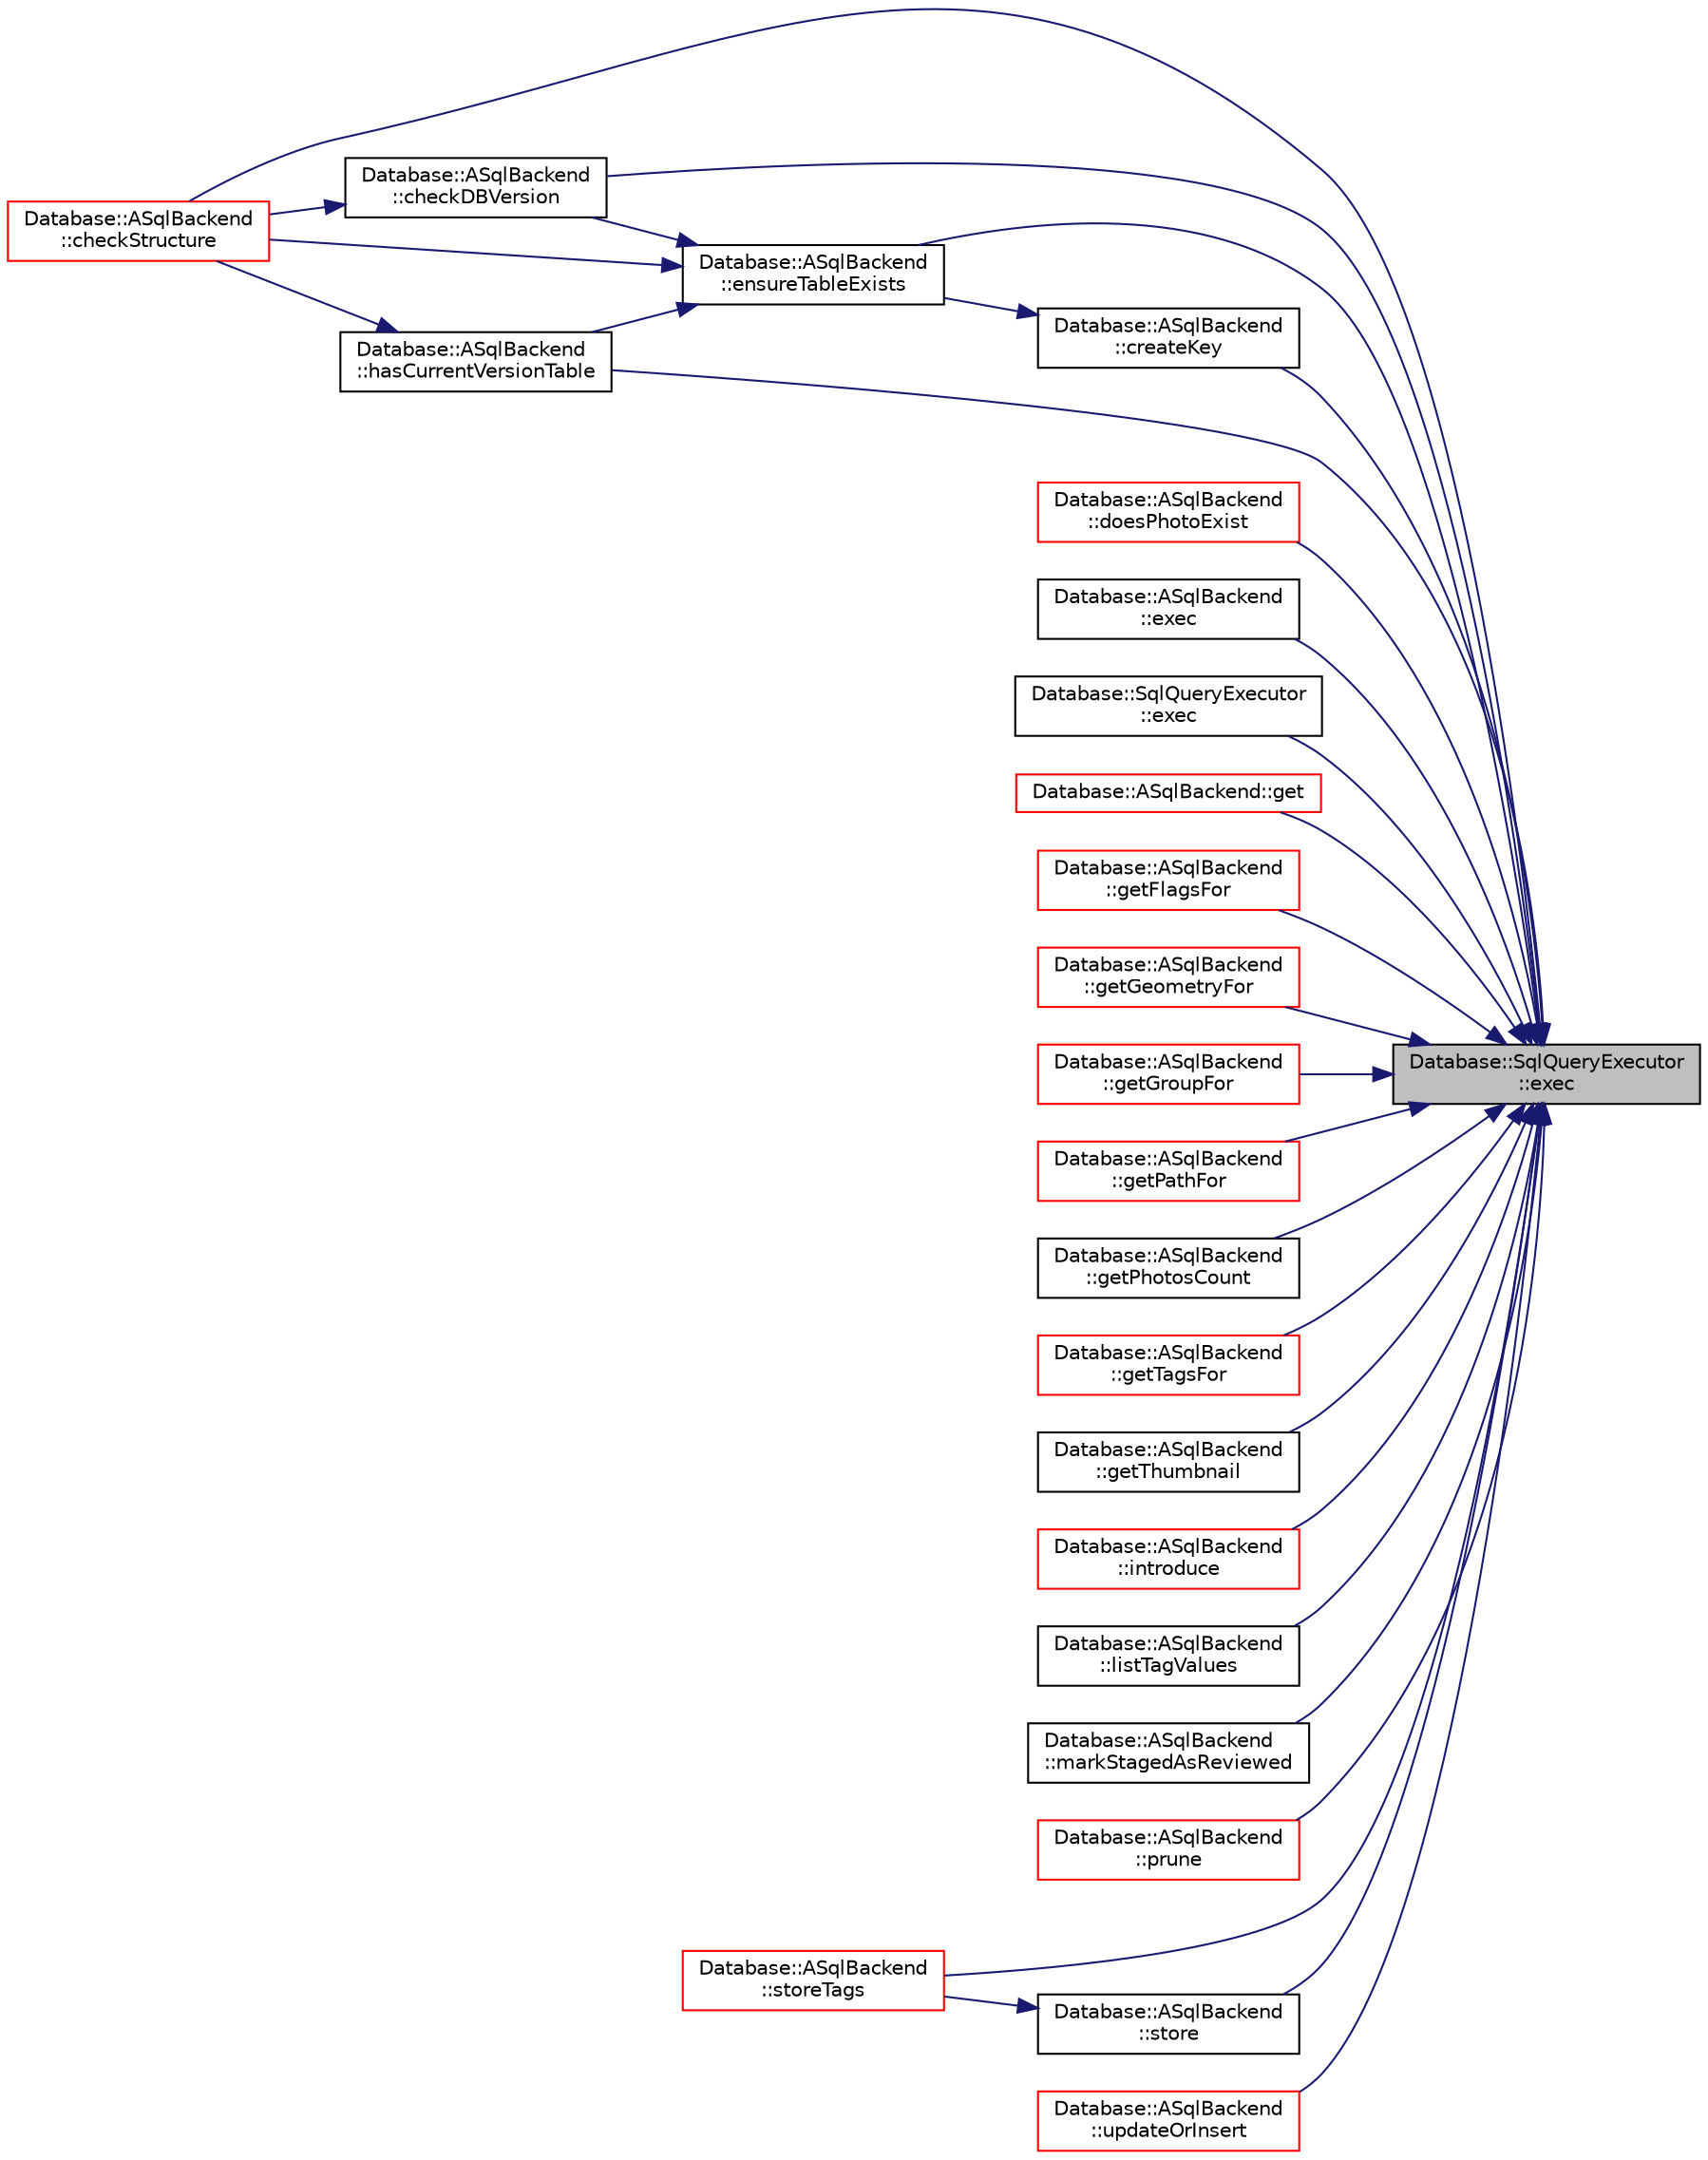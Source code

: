 digraph "Database::SqlQueryExecutor::exec"
{
 // LATEX_PDF_SIZE
  edge [fontname="Helvetica",fontsize="10",labelfontname="Helvetica",labelfontsize="10"];
  node [fontname="Helvetica",fontsize="10",shape=record];
  rankdir="RL";
  Node1 [label="Database::SqlQueryExecutor\l::exec",height=0.2,width=0.4,color="black", fillcolor="grey75", style="filled", fontcolor="black",tooltip=" "];
  Node1 -> Node2 [dir="back",color="midnightblue",fontsize="10",style="solid",fontname="Helvetica"];
  Node2 [label="Database::ASqlBackend\l::checkDBVersion",height=0.2,width=0.4,color="black", fillcolor="white", style="filled",URL="$class_database_1_1_a_sql_backend.html#aa1069ca198133cd660ca6a76c5861b81",tooltip="check current db version and upgrade structures if required"];
  Node2 -> Node3 [dir="back",color="midnightblue",fontsize="10",style="solid",fontname="Helvetica"];
  Node3 [label="Database::ASqlBackend\l::checkStructure",height=0.2,width=0.4,color="red", fillcolor="white", style="filled",URL="$class_database_1_1_a_sql_backend.html#ad00a7bed2c2268620552f6c1a64616f5",tooltip="validate database consistency"];
  Node1 -> Node3 [dir="back",color="midnightblue",fontsize="10",style="solid",fontname="Helvetica"];
  Node1 -> Node5 [dir="back",color="midnightblue",fontsize="10",style="solid",fontname="Helvetica"];
  Node5 [label="Database::ASqlBackend\l::createKey",height=0.2,width=0.4,color="black", fillcolor="white", style="filled",URL="$class_database_1_1_a_sql_backend.html#af290d7256ff8cb9c611ffded92447aa6",tooltip="prepare sql statement for KEY creation"];
  Node5 -> Node6 [dir="back",color="midnightblue",fontsize="10",style="solid",fontname="Helvetica"];
  Node6 [label="Database::ASqlBackend\l::ensureTableExists",height=0.2,width=0.4,color="black", fillcolor="white", style="filled",URL="$class_database_1_1_a_sql_backend.html#a6b163257b1e7f0027236542016baf8a6",tooltip="Make sure given table exists in database."];
  Node6 -> Node2 [dir="back",color="midnightblue",fontsize="10",style="solid",fontname="Helvetica"];
  Node6 -> Node3 [dir="back",color="midnightblue",fontsize="10",style="solid",fontname="Helvetica"];
  Node6 -> Node7 [dir="back",color="midnightblue",fontsize="10",style="solid",fontname="Helvetica"];
  Node7 [label="Database::ASqlBackend\l::hasCurrentVersionTable",height=0.2,width=0.4,color="black", fillcolor="white", style="filled",URL="$class_database_1_1_a_sql_backend.html#a9786615c15a6e0e878960d5e958012b2",tooltip=" "];
  Node7 -> Node3 [dir="back",color="midnightblue",fontsize="10",style="solid",fontname="Helvetica"];
  Node1 -> Node8 [dir="back",color="midnightblue",fontsize="10",style="solid",fontname="Helvetica"];
  Node8 [label="Database::ASqlBackend\l::doesPhotoExist",height=0.2,width=0.4,color="red", fillcolor="white", style="filled",URL="$class_database_1_1_a_sql_backend.html#a9fa3a0d6b981521fe6d75b116da62fed",tooltip="check if"];
  Node1 -> Node6 [dir="back",color="midnightblue",fontsize="10",style="solid",fontname="Helvetica"];
  Node1 -> Node16 [dir="back",color="midnightblue",fontsize="10",style="solid",fontname="Helvetica"];
  Node16 [label="Database::ASqlBackend\l::exec",height=0.2,width=0.4,color="black", fillcolor="white", style="filled",URL="$class_database_1_1_a_sql_backend.html#a8c3289f1a2a5c783309eb9bd1db939e4",tooltip="Execute query."];
  Node1 -> Node17 [dir="back",color="midnightblue",fontsize="10",style="solid",fontname="Helvetica"];
  Node17 [label="Database::SqlQueryExecutor\l::exec",height=0.2,width=0.4,color="black", fillcolor="white", style="filled",URL="$class_database_1_1_sql_query_executor.html#ac5b00c0e23fdcd229dbe880e771fdd1f",tooltip=" "];
  Node1 -> Node18 [dir="back",color="midnightblue",fontsize="10",style="solid",fontname="Helvetica"];
  Node18 [label="Database::ASqlBackend::get",height=0.2,width=0.4,color="red", fillcolor="white", style="filled",URL="$class_database_1_1_a_sql_backend.html#a41e84695cdf694bf0cba52495164997c",tooltip="get flag value"];
  Node1 -> Node21 [dir="back",color="midnightblue",fontsize="10",style="solid",fontname="Helvetica"];
  Node21 [label="Database::ASqlBackend\l::getFlagsFor",height=0.2,width=0.4,color="red", fillcolor="white", style="filled",URL="$class_database_1_1_a_sql_backend.html#abcf031def9563be78611d22e14e94f6f",tooltip="read flags for photo"];
  Node1 -> Node22 [dir="back",color="midnightblue",fontsize="10",style="solid",fontname="Helvetica"];
  Node22 [label="Database::ASqlBackend\l::getGeometryFor",height=0.2,width=0.4,color="red", fillcolor="white", style="filled",URL="$class_database_1_1_a_sql_backend.html#ac3dff9d69e5311d8e5ac7090c42225f5",tooltip="read photo's geometry"];
  Node1 -> Node23 [dir="back",color="midnightblue",fontsize="10",style="solid",fontname="Helvetica"];
  Node23 [label="Database::ASqlBackend\l::getGroupFor",height=0.2,width=0.4,color="red", fillcolor="white", style="filled",URL="$class_database_1_1_a_sql_backend.html#a8f9836cdac088f4b01cd62b51926a2a0",tooltip="read details about group"];
  Node1 -> Node24 [dir="back",color="midnightblue",fontsize="10",style="solid",fontname="Helvetica"];
  Node24 [label="Database::ASqlBackend\l::getPathFor",height=0.2,width=0.4,color="red", fillcolor="white", style="filled",URL="$class_database_1_1_a_sql_backend.html#ad882d8655cd694ff0ba4967c30f36fcf",tooltip="read photo path"];
  Node1 -> Node25 [dir="back",color="midnightblue",fontsize="10",style="solid",fontname="Helvetica"];
  Node25 [label="Database::ASqlBackend\l::getPhotosCount",height=0.2,width=0.4,color="black", fillcolor="white", style="filled",URL="$class_database_1_1_a_sql_backend.html#a836670f22b3282242eaefb1db2c53fe5",tooltip="Count photos matching filter."];
  Node1 -> Node26 [dir="back",color="midnightblue",fontsize="10",style="solid",fontname="Helvetica"];
  Node26 [label="Database::ASqlBackend\l::getTagsFor",height=0.2,width=0.4,color="red", fillcolor="white", style="filled",URL="$class_database_1_1_a_sql_backend.html#adcb6eb7ac6bcd49815d7b7e0f670c602",tooltip="get all tags assigned to photo"];
  Node1 -> Node27 [dir="back",color="midnightblue",fontsize="10",style="solid",fontname="Helvetica"];
  Node27 [label="Database::ASqlBackend\l::getThumbnail",height=0.2,width=0.4,color="black", fillcolor="white", style="filled",URL="$class_database_1_1_a_sql_backend.html#a03bd96a6f2fd8b32f33be3fa5e488e61",tooltip=" "];
  Node1 -> Node7 [dir="back",color="midnightblue",fontsize="10",style="solid",fontname="Helvetica"];
  Node1 -> Node12 [dir="back",color="midnightblue",fontsize="10",style="solid",fontname="Helvetica"];
  Node12 [label="Database::ASqlBackend\l::introduce",height=0.2,width=0.4,color="red", fillcolor="white", style="filled",URL="$class_database_1_1_a_sql_backend.html#a218cc7555092910cf6c33cab849cc0fb",tooltip="create new entry for photo in database"];
  Node1 -> Node28 [dir="back",color="midnightblue",fontsize="10",style="solid",fontname="Helvetica"];
  Node28 [label="Database::ASqlBackend\l::listTagValues",height=0.2,width=0.4,color="black", fillcolor="white", style="filled",URL="$class_database_1_1_a_sql_backend.html#a378dcd419d61056d0fbdf57f969304cb",tooltip="list all values of tag for photos matching provided filter"];
  Node1 -> Node29 [dir="back",color="midnightblue",fontsize="10",style="solid",fontname="Helvetica"];
  Node29 [label="Database::ASqlBackend\l::markStagedAsReviewed",height=0.2,width=0.4,color="black", fillcolor="white", style="filled",URL="$class_database_1_1_a_sql_backend.html#a8e3356b06cf60068593e13c0997b85e6",tooltip="mark all staged photos as reviewed."];
  Node1 -> Node30 [dir="back",color="midnightblue",fontsize="10",style="solid",fontname="Helvetica"];
  Node30 [label="Database::ASqlBackend\l::prune",height=0.2,width=0.4,color="red", fillcolor="white", style="filled",URL="$class_database_1_1_a_sql_backend.html#a6781e0e515cd87e811f72520e9df095e",tooltip=" "];
  Node1 -> Node32 [dir="back",color="midnightblue",fontsize="10",style="solid",fontname="Helvetica"];
  Node32 [label="Database::ASqlBackend\l::store",height=0.2,width=0.4,color="black", fillcolor="white", style="filled",URL="$class_database_1_1_a_sql_backend.html#a6142dabb29720404ce3b6765eb2441a5",tooltip="add tag to photo"];
  Node32 -> Node33 [dir="back",color="midnightblue",fontsize="10",style="solid",fontname="Helvetica"];
  Node33 [label="Database::ASqlBackend\l::storeTags",height=0.2,width=0.4,color="red", fillcolor="white", style="filled",URL="$class_database_1_1_a_sql_backend.html#a21c7b6005ea9c9e59adc7166f978111b",tooltip="store photo's tags in database"];
  Node1 -> Node33 [dir="back",color="midnightblue",fontsize="10",style="solid",fontname="Helvetica"];
  Node1 -> Node35 [dir="back",color="midnightblue",fontsize="10",style="solid",fontname="Helvetica"];
  Node35 [label="Database::ASqlBackend\l::updateOrInsert",height=0.2,width=0.4,color="red", fillcolor="white", style="filled",URL="$class_database_1_1_a_sql_backend.html#a42b7acb6e6a11a44e53f0ea80c920690",tooltip="insert data to database or upgrade existing entries."];
}

